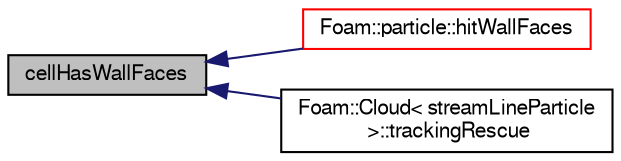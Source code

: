 digraph "cellHasWallFaces"
{
  bgcolor="transparent";
  edge [fontname="FreeSans",fontsize="10",labelfontname="FreeSans",labelfontsize="10"];
  node [fontname="FreeSans",fontsize="10",shape=record];
  rankdir="LR";
  Node81 [label="cellHasWallFaces",height=0.2,width=0.4,color="black", fillcolor="grey75", style="filled", fontcolor="black"];
  Node81 -> Node82 [dir="back",color="midnightblue",fontsize="10",style="solid",fontname="FreeSans"];
  Node82 [label="Foam::particle::hitWallFaces",height=0.2,width=0.4,color="red",URL="$a23586.html#abf78981c0a99e9f135ebc37efcfd1544"];
  Node81 -> Node84 [dir="back",color="midnightblue",fontsize="10",style="solid",fontname="FreeSans"];
  Node84 [label="Foam::Cloud\< streamLineParticle\l \>::trackingRescue",height=0.2,width=0.4,color="black",URL="$a23562.html#aa9111e2ed79a38d8282461fde159e2ea",tooltip="Increment the nTrackingRescues counter. "];
}
